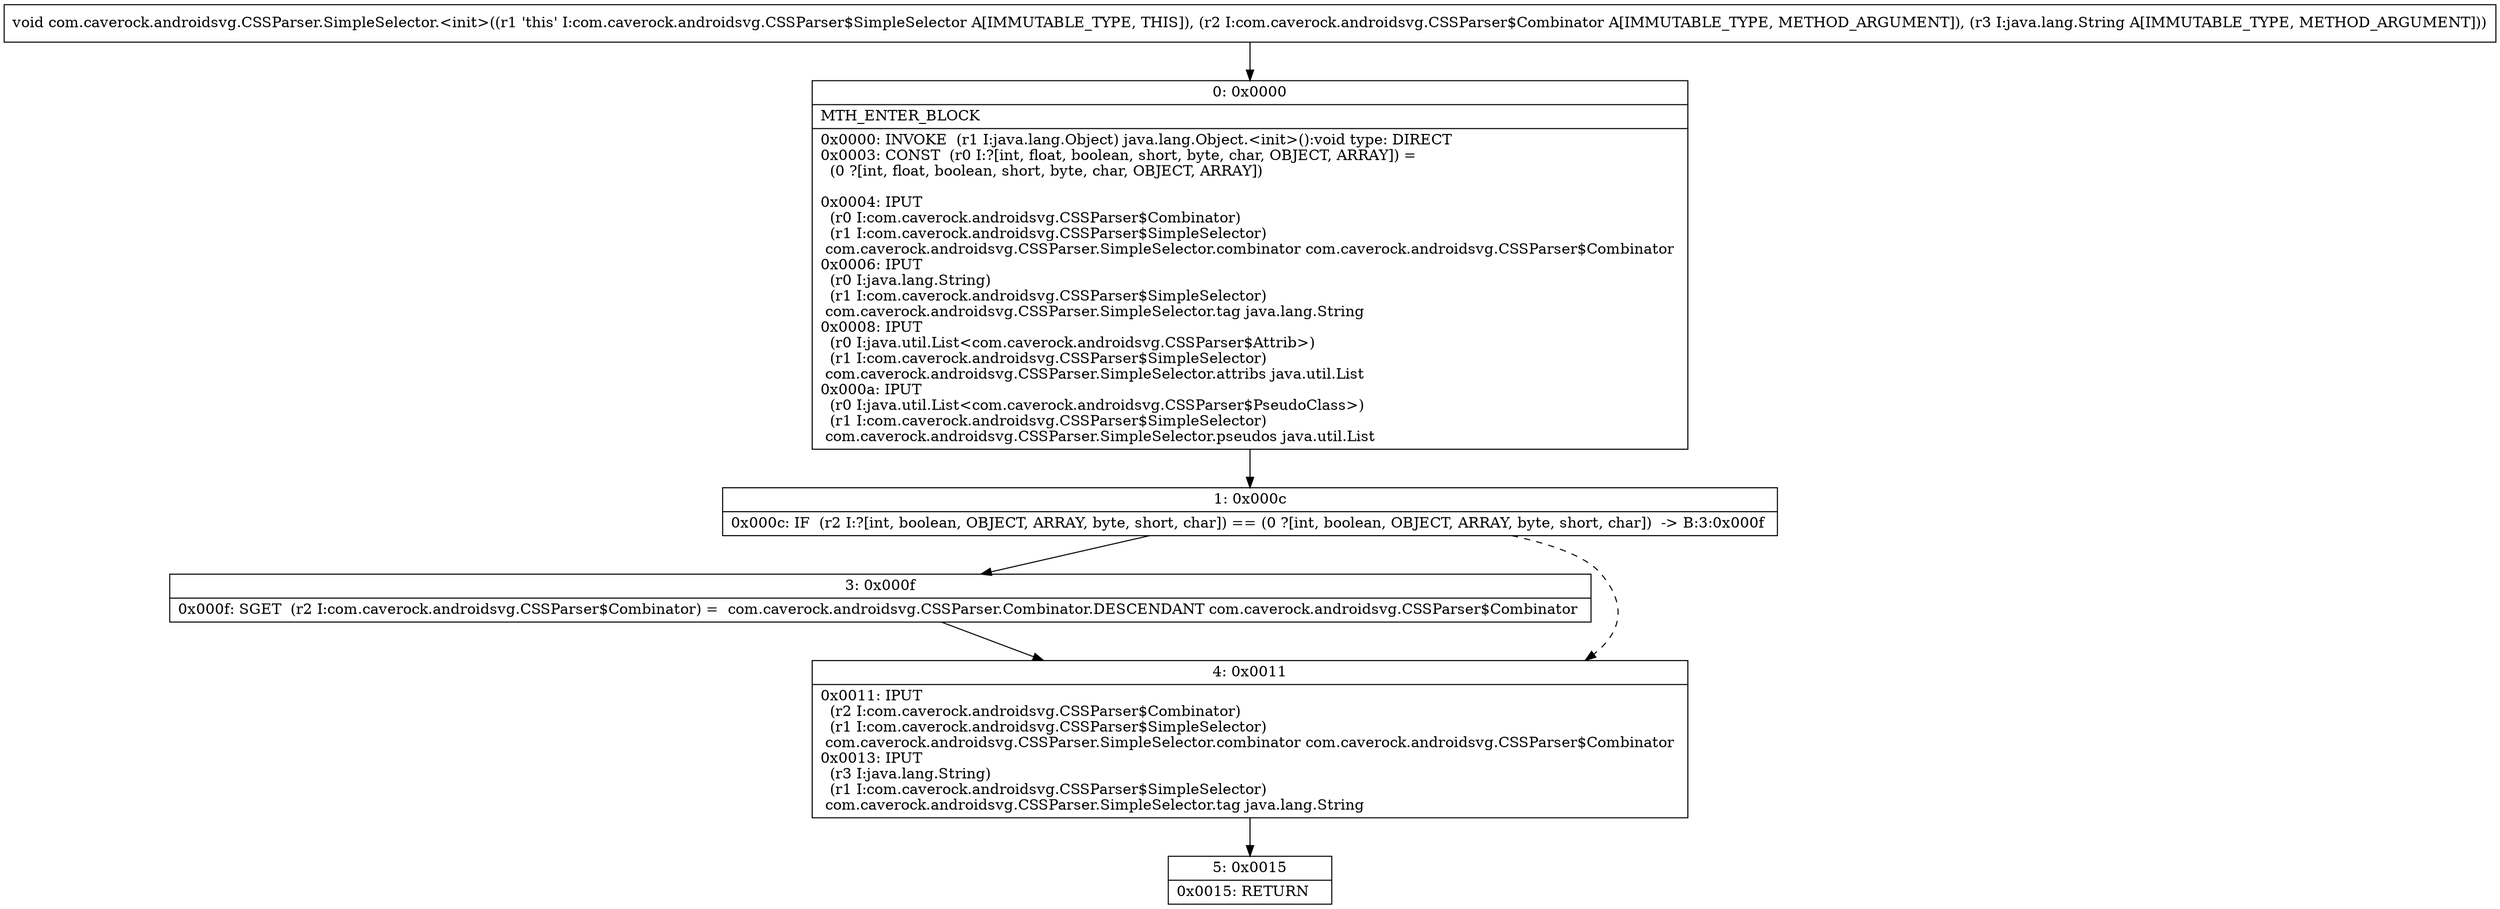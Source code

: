 digraph "CFG forcom.caverock.androidsvg.CSSParser.SimpleSelector.\<init\>(Lcom\/caverock\/androidsvg\/CSSParser$Combinator;Ljava\/lang\/String;)V" {
Node_0 [shape=record,label="{0\:\ 0x0000|MTH_ENTER_BLOCK\l|0x0000: INVOKE  (r1 I:java.lang.Object) java.lang.Object.\<init\>():void type: DIRECT \l0x0003: CONST  (r0 I:?[int, float, boolean, short, byte, char, OBJECT, ARRAY]) = \l  (0 ?[int, float, boolean, short, byte, char, OBJECT, ARRAY])\l \l0x0004: IPUT  \l  (r0 I:com.caverock.androidsvg.CSSParser$Combinator)\l  (r1 I:com.caverock.androidsvg.CSSParser$SimpleSelector)\l com.caverock.androidsvg.CSSParser.SimpleSelector.combinator com.caverock.androidsvg.CSSParser$Combinator \l0x0006: IPUT  \l  (r0 I:java.lang.String)\l  (r1 I:com.caverock.androidsvg.CSSParser$SimpleSelector)\l com.caverock.androidsvg.CSSParser.SimpleSelector.tag java.lang.String \l0x0008: IPUT  \l  (r0 I:java.util.List\<com.caverock.androidsvg.CSSParser$Attrib\>)\l  (r1 I:com.caverock.androidsvg.CSSParser$SimpleSelector)\l com.caverock.androidsvg.CSSParser.SimpleSelector.attribs java.util.List \l0x000a: IPUT  \l  (r0 I:java.util.List\<com.caverock.androidsvg.CSSParser$PseudoClass\>)\l  (r1 I:com.caverock.androidsvg.CSSParser$SimpleSelector)\l com.caverock.androidsvg.CSSParser.SimpleSelector.pseudos java.util.List \l}"];
Node_1 [shape=record,label="{1\:\ 0x000c|0x000c: IF  (r2 I:?[int, boolean, OBJECT, ARRAY, byte, short, char]) == (0 ?[int, boolean, OBJECT, ARRAY, byte, short, char])  \-\> B:3:0x000f \l}"];
Node_3 [shape=record,label="{3\:\ 0x000f|0x000f: SGET  (r2 I:com.caverock.androidsvg.CSSParser$Combinator) =  com.caverock.androidsvg.CSSParser.Combinator.DESCENDANT com.caverock.androidsvg.CSSParser$Combinator \l}"];
Node_4 [shape=record,label="{4\:\ 0x0011|0x0011: IPUT  \l  (r2 I:com.caverock.androidsvg.CSSParser$Combinator)\l  (r1 I:com.caverock.androidsvg.CSSParser$SimpleSelector)\l com.caverock.androidsvg.CSSParser.SimpleSelector.combinator com.caverock.androidsvg.CSSParser$Combinator \l0x0013: IPUT  \l  (r3 I:java.lang.String)\l  (r1 I:com.caverock.androidsvg.CSSParser$SimpleSelector)\l com.caverock.androidsvg.CSSParser.SimpleSelector.tag java.lang.String \l}"];
Node_5 [shape=record,label="{5\:\ 0x0015|0x0015: RETURN   \l}"];
MethodNode[shape=record,label="{void com.caverock.androidsvg.CSSParser.SimpleSelector.\<init\>((r1 'this' I:com.caverock.androidsvg.CSSParser$SimpleSelector A[IMMUTABLE_TYPE, THIS]), (r2 I:com.caverock.androidsvg.CSSParser$Combinator A[IMMUTABLE_TYPE, METHOD_ARGUMENT]), (r3 I:java.lang.String A[IMMUTABLE_TYPE, METHOD_ARGUMENT])) }"];
MethodNode -> Node_0;
Node_0 -> Node_1;
Node_1 -> Node_3;
Node_1 -> Node_4[style=dashed];
Node_3 -> Node_4;
Node_4 -> Node_5;
}

